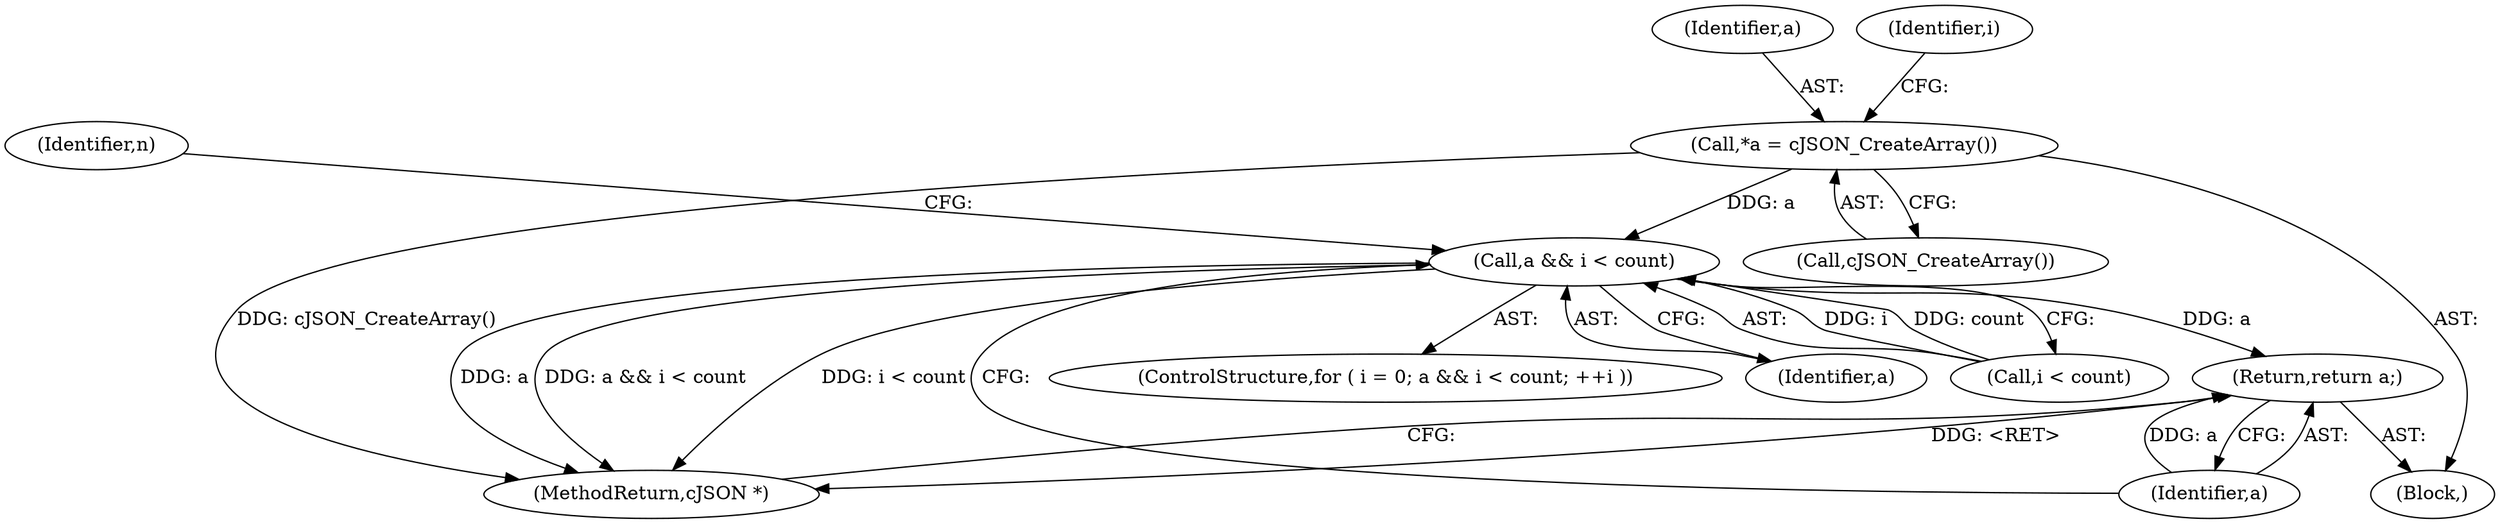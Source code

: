 digraph "1_iperf_91f2fa59e8ed80dfbf400add0164ee0e508e412a_13@pointer" {
"1000114" [label="(Call,*a = cJSON_CreateArray())"];
"1000121" [label="(Call,a && i < count)"];
"1000150" [label="(Return,return a;)"];
"1000115" [label="(Identifier,a)"];
"1000114" [label="(Call,*a = cJSON_CreateArray())"];
"1000152" [label="(MethodReturn,cJSON *)"];
"1000117" [label="(ControlStructure,for ( i = 0; a && i < count; ++i ))"];
"1000150" [label="(Return,return a;)"];
"1000103" [label="(Block,)"];
"1000122" [label="(Identifier,a)"];
"1000119" [label="(Identifier,i)"];
"1000151" [label="(Identifier,a)"];
"1000121" [label="(Call,a && i < count)"];
"1000116" [label="(Call,cJSON_CreateArray())"];
"1000123" [label="(Call,i < count)"];
"1000130" [label="(Identifier,n)"];
"1000114" -> "1000103"  [label="AST: "];
"1000114" -> "1000116"  [label="CFG: "];
"1000115" -> "1000114"  [label="AST: "];
"1000116" -> "1000114"  [label="AST: "];
"1000119" -> "1000114"  [label="CFG: "];
"1000114" -> "1000152"  [label="DDG: cJSON_CreateArray()"];
"1000114" -> "1000121"  [label="DDG: a"];
"1000121" -> "1000117"  [label="AST: "];
"1000121" -> "1000122"  [label="CFG: "];
"1000121" -> "1000123"  [label="CFG: "];
"1000122" -> "1000121"  [label="AST: "];
"1000123" -> "1000121"  [label="AST: "];
"1000130" -> "1000121"  [label="CFG: "];
"1000151" -> "1000121"  [label="CFG: "];
"1000121" -> "1000152"  [label="DDG: a && i < count"];
"1000121" -> "1000152"  [label="DDG: i < count"];
"1000121" -> "1000152"  [label="DDG: a"];
"1000123" -> "1000121"  [label="DDG: i"];
"1000123" -> "1000121"  [label="DDG: count"];
"1000121" -> "1000150"  [label="DDG: a"];
"1000150" -> "1000103"  [label="AST: "];
"1000150" -> "1000151"  [label="CFG: "];
"1000151" -> "1000150"  [label="AST: "];
"1000152" -> "1000150"  [label="CFG: "];
"1000150" -> "1000152"  [label="DDG: <RET>"];
"1000151" -> "1000150"  [label="DDG: a"];
}
